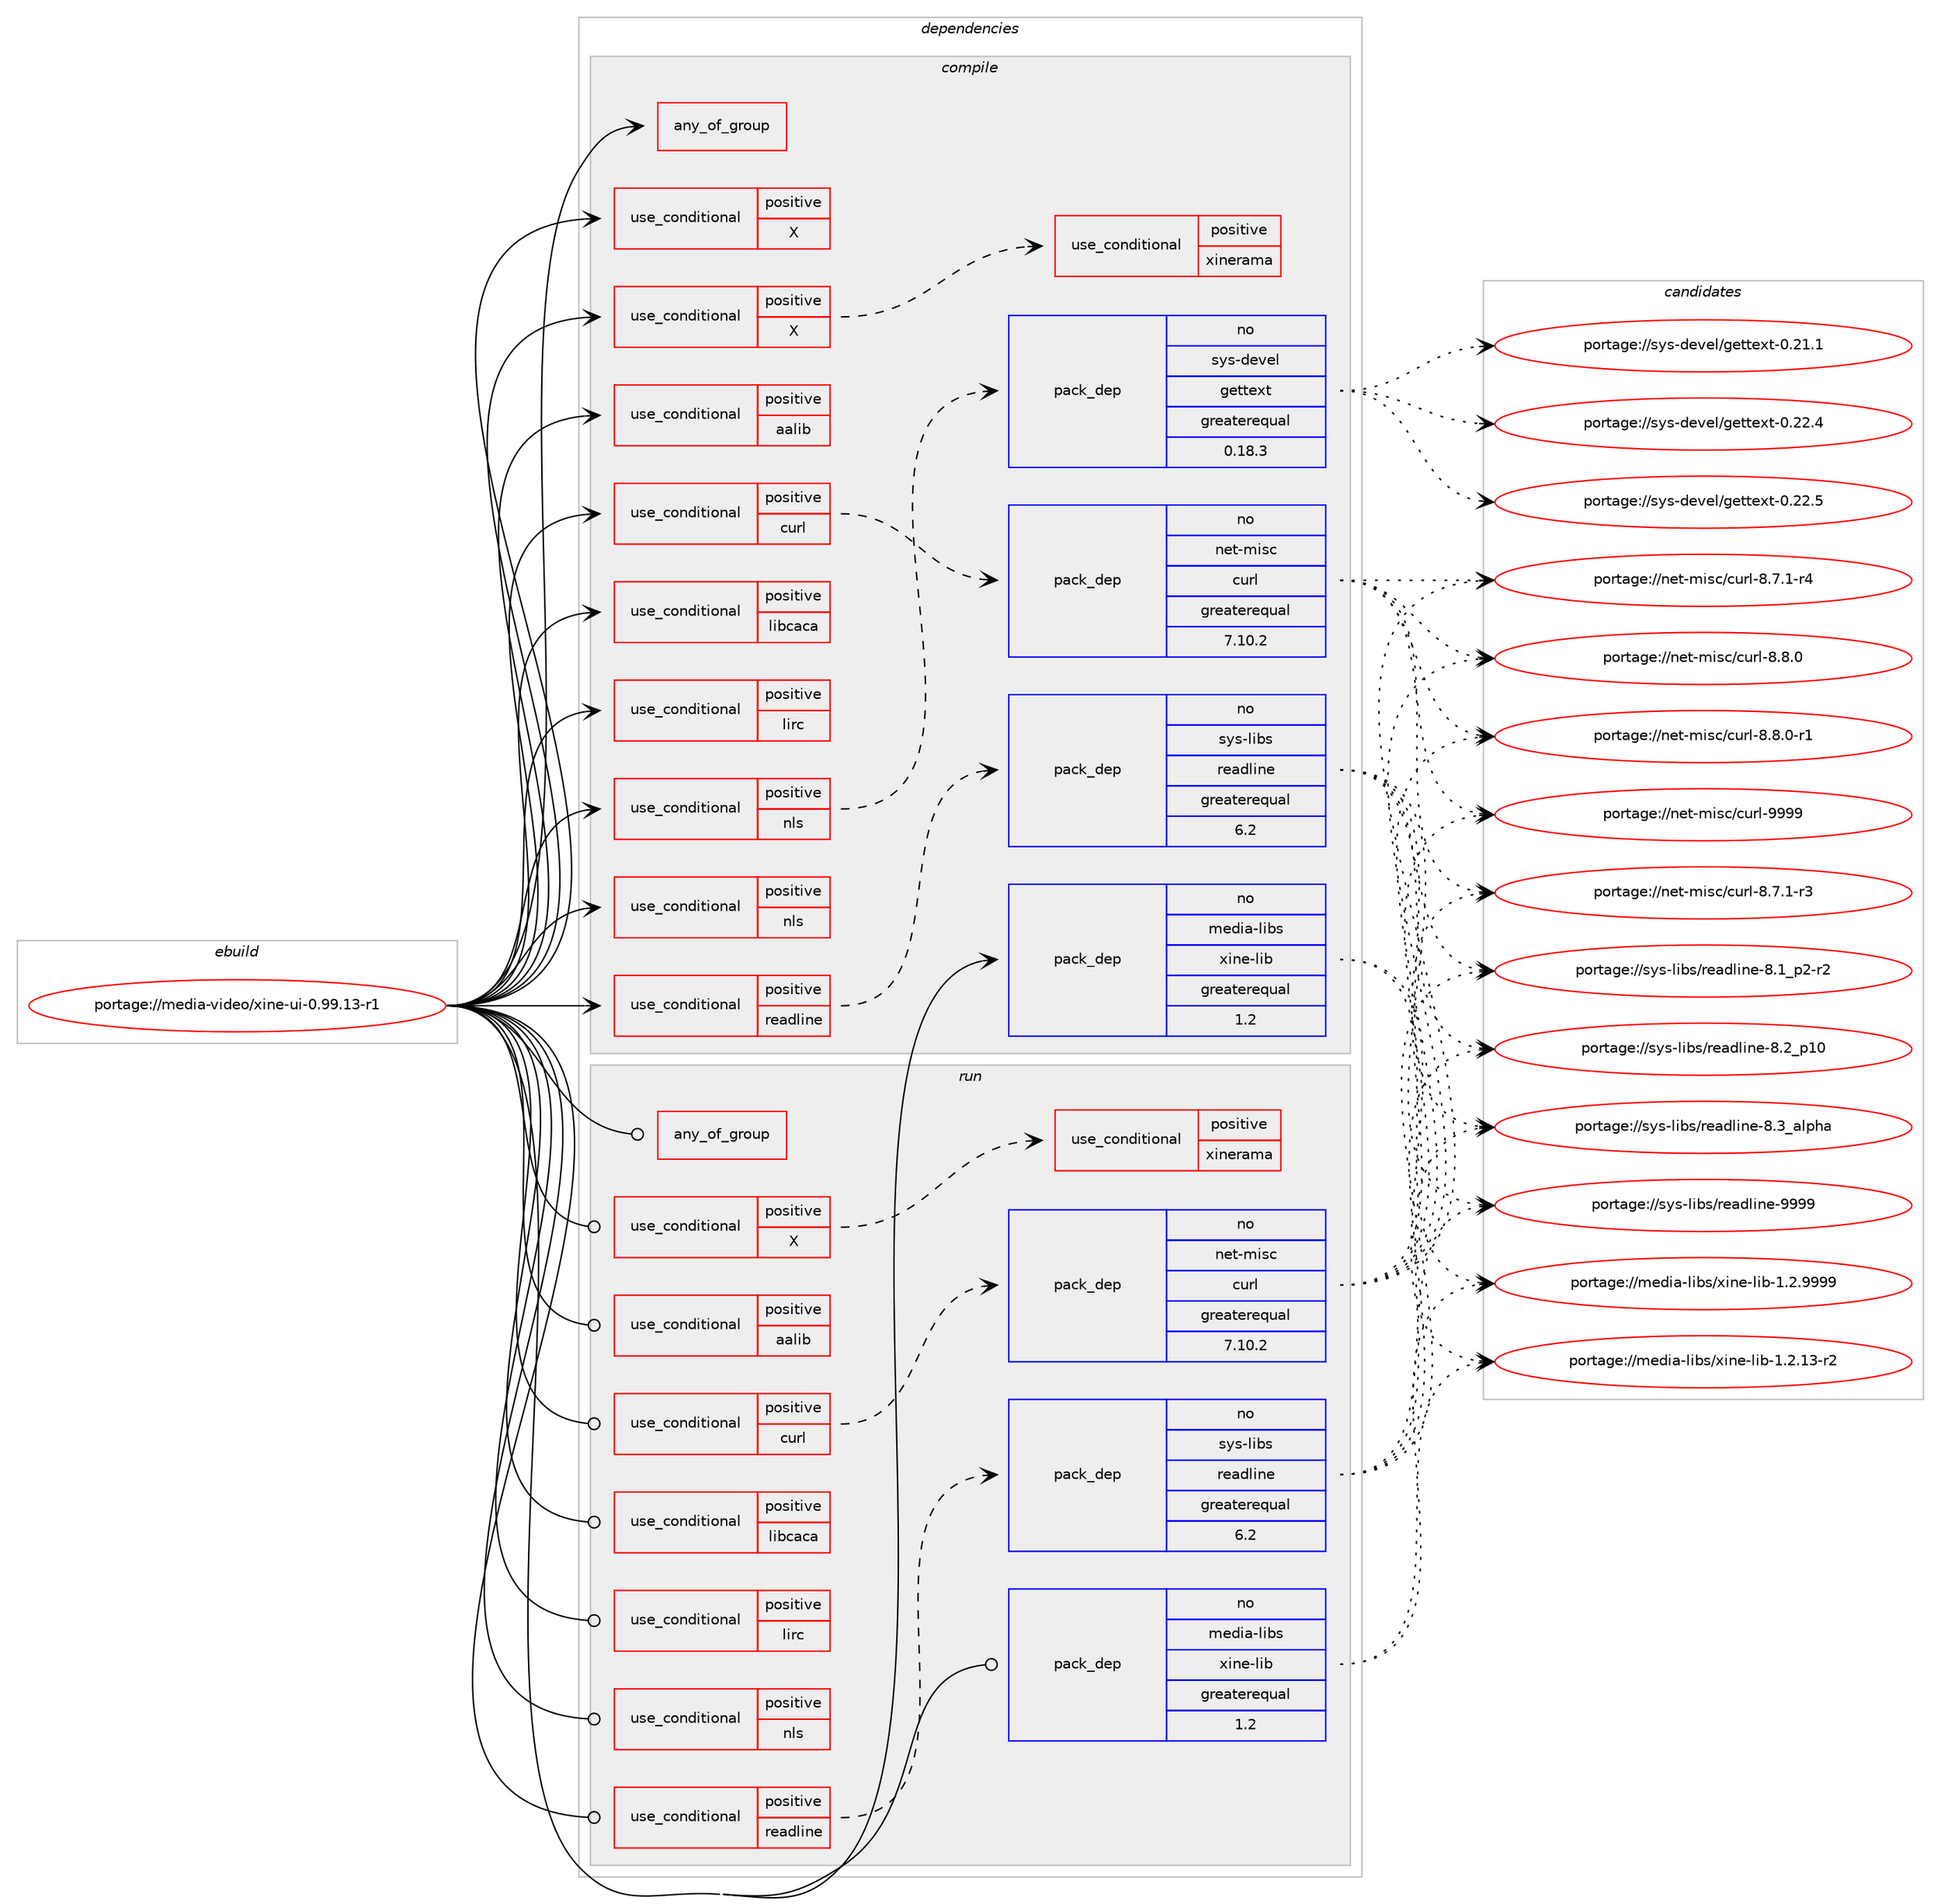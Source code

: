 digraph prolog {

# *************
# Graph options
# *************

newrank=true;
concentrate=true;
compound=true;
graph [rankdir=LR,fontname=Helvetica,fontsize=10,ranksep=1.5];#, ranksep=2.5, nodesep=0.2];
edge  [arrowhead=vee];
node  [fontname=Helvetica,fontsize=10];

# **********
# The ebuild
# **********

subgraph cluster_leftcol {
color=gray;
rank=same;
label=<<i>ebuild</i>>;
id [label="portage://media-video/xine-ui-0.99.13-r1", color=red, width=4, href="../media-video/xine-ui-0.99.13-r1.svg"];
}

# ****************
# The dependencies
# ****************

subgraph cluster_midcol {
color=gray;
label=<<i>dependencies</i>>;
subgraph cluster_compile {
fillcolor="#eeeeee";
style=filled;
label=<<i>compile</i>>;
subgraph any2321 {
dependency173032 [label=<<TABLE BORDER="0" CELLBORDER="1" CELLSPACING="0" CELLPADDING="4"><TR><TD CELLPADDING="10">any_of_group</TD></TR></TABLE>>, shape=none, color=red];# *** BEGIN UNKNOWN DEPENDENCY TYPE (TODO) ***
# dependency173032 -> package_dependency(portage://media-video/xine-ui-0.99.13-r1,install,no,app-arch,tar,none,[,,],[],[])
# *** END UNKNOWN DEPENDENCY TYPE (TODO) ***

# *** BEGIN UNKNOWN DEPENDENCY TYPE (TODO) ***
# dependency173032 -> package_dependency(portage://media-video/xine-ui-0.99.13-r1,install,no,app-arch,libarchive,none,[,,],[],[])
# *** END UNKNOWN DEPENDENCY TYPE (TODO) ***

}
id:e -> dependency173032:w [weight=20,style="solid",arrowhead="vee"];
subgraph cond84442 {
dependency173033 [label=<<TABLE BORDER="0" CELLBORDER="1" CELLSPACING="0" CELLPADDING="4"><TR><TD ROWSPAN="3" CELLPADDING="10">use_conditional</TD></TR><TR><TD>positive</TD></TR><TR><TD>X</TD></TR></TABLE>>, shape=none, color=red];
# *** BEGIN UNKNOWN DEPENDENCY TYPE (TODO) ***
# dependency173033 -> package_dependency(portage://media-video/xine-ui-0.99.13-r1,install,no,x11-base,xorg-proto,none,[,,],[],[])
# *** END UNKNOWN DEPENDENCY TYPE (TODO) ***

# *** BEGIN UNKNOWN DEPENDENCY TYPE (TODO) ***
# dependency173033 -> package_dependency(portage://media-video/xine-ui-0.99.13-r1,install,no,x11-libs,libXt,none,[,,],[],[])
# *** END UNKNOWN DEPENDENCY TYPE (TODO) ***

}
id:e -> dependency173033:w [weight=20,style="solid",arrowhead="vee"];
subgraph cond84443 {
dependency173034 [label=<<TABLE BORDER="0" CELLBORDER="1" CELLSPACING="0" CELLPADDING="4"><TR><TD ROWSPAN="3" CELLPADDING="10">use_conditional</TD></TR><TR><TD>positive</TD></TR><TR><TD>X</TD></TR></TABLE>>, shape=none, color=red];
# *** BEGIN UNKNOWN DEPENDENCY TYPE (TODO) ***
# dependency173034 -> package_dependency(portage://media-video/xine-ui-0.99.13-r1,install,no,x11-libs,libICE,none,[,,],any_same_slot,[])
# *** END UNKNOWN DEPENDENCY TYPE (TODO) ***

# *** BEGIN UNKNOWN DEPENDENCY TYPE (TODO) ***
# dependency173034 -> package_dependency(portage://media-video/xine-ui-0.99.13-r1,install,no,x11-libs,libSM,none,[,,],any_same_slot,[])
# *** END UNKNOWN DEPENDENCY TYPE (TODO) ***

# *** BEGIN UNKNOWN DEPENDENCY TYPE (TODO) ***
# dependency173034 -> package_dependency(portage://media-video/xine-ui-0.99.13-r1,install,no,x11-libs,libX11,none,[,,],any_same_slot,[])
# *** END UNKNOWN DEPENDENCY TYPE (TODO) ***

# *** BEGIN UNKNOWN DEPENDENCY TYPE (TODO) ***
# dependency173034 -> package_dependency(portage://media-video/xine-ui-0.99.13-r1,install,no,x11-libs,libXext,none,[,,],any_same_slot,[])
# *** END UNKNOWN DEPENDENCY TYPE (TODO) ***

# *** BEGIN UNKNOWN DEPENDENCY TYPE (TODO) ***
# dependency173034 -> package_dependency(portage://media-video/xine-ui-0.99.13-r1,install,no,x11-libs,libXft,none,[,,],any_same_slot,[])
# *** END UNKNOWN DEPENDENCY TYPE (TODO) ***

# *** BEGIN UNKNOWN DEPENDENCY TYPE (TODO) ***
# dependency173034 -> package_dependency(portage://media-video/xine-ui-0.99.13-r1,install,no,x11-libs,libXrender,none,[,,],any_same_slot,[])
# *** END UNKNOWN DEPENDENCY TYPE (TODO) ***

# *** BEGIN UNKNOWN DEPENDENCY TYPE (TODO) ***
# dependency173034 -> package_dependency(portage://media-video/xine-ui-0.99.13-r1,install,no,x11-libs,libXScrnSaver,none,[,,],any_same_slot,[])
# *** END UNKNOWN DEPENDENCY TYPE (TODO) ***

# *** BEGIN UNKNOWN DEPENDENCY TYPE (TODO) ***
# dependency173034 -> package_dependency(portage://media-video/xine-ui-0.99.13-r1,install,no,x11-libs,libXtst,none,[,,],any_same_slot,[])
# *** END UNKNOWN DEPENDENCY TYPE (TODO) ***

# *** BEGIN UNKNOWN DEPENDENCY TYPE (TODO) ***
# dependency173034 -> package_dependency(portage://media-video/xine-ui-0.99.13-r1,install,no,x11-libs,libXv,none,[,,],any_same_slot,[])
# *** END UNKNOWN DEPENDENCY TYPE (TODO) ***

# *** BEGIN UNKNOWN DEPENDENCY TYPE (TODO) ***
# dependency173034 -> package_dependency(portage://media-video/xine-ui-0.99.13-r1,install,no,x11-libs,libXxf86vm,none,[,,],any_same_slot,[])
# *** END UNKNOWN DEPENDENCY TYPE (TODO) ***

subgraph cond84444 {
dependency173035 [label=<<TABLE BORDER="0" CELLBORDER="1" CELLSPACING="0" CELLPADDING="4"><TR><TD ROWSPAN="3" CELLPADDING="10">use_conditional</TD></TR><TR><TD>positive</TD></TR><TR><TD>xinerama</TD></TR></TABLE>>, shape=none, color=red];
# *** BEGIN UNKNOWN DEPENDENCY TYPE (TODO) ***
# dependency173035 -> package_dependency(portage://media-video/xine-ui-0.99.13-r1,install,no,x11-libs,libXinerama,none,[,,],any_same_slot,[])
# *** END UNKNOWN DEPENDENCY TYPE (TODO) ***

}
dependency173034:e -> dependency173035:w [weight=20,style="dashed",arrowhead="vee"];
}
id:e -> dependency173034:w [weight=20,style="solid",arrowhead="vee"];
subgraph cond84445 {
dependency173036 [label=<<TABLE BORDER="0" CELLBORDER="1" CELLSPACING="0" CELLPADDING="4"><TR><TD ROWSPAN="3" CELLPADDING="10">use_conditional</TD></TR><TR><TD>positive</TD></TR><TR><TD>aalib</TD></TR></TABLE>>, shape=none, color=red];
# *** BEGIN UNKNOWN DEPENDENCY TYPE (TODO) ***
# dependency173036 -> package_dependency(portage://media-video/xine-ui-0.99.13-r1,install,no,media-libs,aalib,none,[,,],any_same_slot,[])
# *** END UNKNOWN DEPENDENCY TYPE (TODO) ***

}
id:e -> dependency173036:w [weight=20,style="solid",arrowhead="vee"];
subgraph cond84446 {
dependency173037 [label=<<TABLE BORDER="0" CELLBORDER="1" CELLSPACING="0" CELLPADDING="4"><TR><TD ROWSPAN="3" CELLPADDING="10">use_conditional</TD></TR><TR><TD>positive</TD></TR><TR><TD>curl</TD></TR></TABLE>>, shape=none, color=red];
subgraph pack86101 {
dependency173038 [label=<<TABLE BORDER="0" CELLBORDER="1" CELLSPACING="0" CELLPADDING="4" WIDTH="220"><TR><TD ROWSPAN="6" CELLPADDING="30">pack_dep</TD></TR><TR><TD WIDTH="110">no</TD></TR><TR><TD>net-misc</TD></TR><TR><TD>curl</TD></TR><TR><TD>greaterequal</TD></TR><TR><TD>7.10.2</TD></TR></TABLE>>, shape=none, color=blue];
}
dependency173037:e -> dependency173038:w [weight=20,style="dashed",arrowhead="vee"];
}
id:e -> dependency173037:w [weight=20,style="solid",arrowhead="vee"];
subgraph cond84447 {
dependency173039 [label=<<TABLE BORDER="0" CELLBORDER="1" CELLSPACING="0" CELLPADDING="4"><TR><TD ROWSPAN="3" CELLPADDING="10">use_conditional</TD></TR><TR><TD>positive</TD></TR><TR><TD>libcaca</TD></TR></TABLE>>, shape=none, color=red];
# *** BEGIN UNKNOWN DEPENDENCY TYPE (TODO) ***
# dependency173039 -> package_dependency(portage://media-video/xine-ui-0.99.13-r1,install,no,media-libs,libcaca,none,[,,],any_same_slot,[])
# *** END UNKNOWN DEPENDENCY TYPE (TODO) ***

}
id:e -> dependency173039:w [weight=20,style="solid",arrowhead="vee"];
subgraph cond84448 {
dependency173040 [label=<<TABLE BORDER="0" CELLBORDER="1" CELLSPACING="0" CELLPADDING="4"><TR><TD ROWSPAN="3" CELLPADDING="10">use_conditional</TD></TR><TR><TD>positive</TD></TR><TR><TD>lirc</TD></TR></TABLE>>, shape=none, color=red];
# *** BEGIN UNKNOWN DEPENDENCY TYPE (TODO) ***
# dependency173040 -> package_dependency(portage://media-video/xine-ui-0.99.13-r1,install,no,app-misc,lirc,none,[,,],any_same_slot,[])
# *** END UNKNOWN DEPENDENCY TYPE (TODO) ***

}
id:e -> dependency173040:w [weight=20,style="solid",arrowhead="vee"];
subgraph cond84449 {
dependency173041 [label=<<TABLE BORDER="0" CELLBORDER="1" CELLSPACING="0" CELLPADDING="4"><TR><TD ROWSPAN="3" CELLPADDING="10">use_conditional</TD></TR><TR><TD>positive</TD></TR><TR><TD>nls</TD></TR></TABLE>>, shape=none, color=red];
subgraph pack86102 {
dependency173042 [label=<<TABLE BORDER="0" CELLBORDER="1" CELLSPACING="0" CELLPADDING="4" WIDTH="220"><TR><TD ROWSPAN="6" CELLPADDING="30">pack_dep</TD></TR><TR><TD WIDTH="110">no</TD></TR><TR><TD>sys-devel</TD></TR><TR><TD>gettext</TD></TR><TR><TD>greaterequal</TD></TR><TR><TD>0.18.3</TD></TR></TABLE>>, shape=none, color=blue];
}
dependency173041:e -> dependency173042:w [weight=20,style="dashed",arrowhead="vee"];
}
id:e -> dependency173041:w [weight=20,style="solid",arrowhead="vee"];
subgraph cond84450 {
dependency173043 [label=<<TABLE BORDER="0" CELLBORDER="1" CELLSPACING="0" CELLPADDING="4"><TR><TD ROWSPAN="3" CELLPADDING="10">use_conditional</TD></TR><TR><TD>positive</TD></TR><TR><TD>nls</TD></TR></TABLE>>, shape=none, color=red];
# *** BEGIN UNKNOWN DEPENDENCY TYPE (TODO) ***
# dependency173043 -> package_dependency(portage://media-video/xine-ui-0.99.13-r1,install,no,virtual,libintl,none,[,,],[],[])
# *** END UNKNOWN DEPENDENCY TYPE (TODO) ***

}
id:e -> dependency173043:w [weight=20,style="solid",arrowhead="vee"];
subgraph cond84451 {
dependency173044 [label=<<TABLE BORDER="0" CELLBORDER="1" CELLSPACING="0" CELLPADDING="4"><TR><TD ROWSPAN="3" CELLPADDING="10">use_conditional</TD></TR><TR><TD>positive</TD></TR><TR><TD>readline</TD></TR></TABLE>>, shape=none, color=red];
subgraph pack86103 {
dependency173045 [label=<<TABLE BORDER="0" CELLBORDER="1" CELLSPACING="0" CELLPADDING="4" WIDTH="220"><TR><TD ROWSPAN="6" CELLPADDING="30">pack_dep</TD></TR><TR><TD WIDTH="110">no</TD></TR><TR><TD>sys-libs</TD></TR><TR><TD>readline</TD></TR><TR><TD>greaterequal</TD></TR><TR><TD>6.2</TD></TR></TABLE>>, shape=none, color=blue];
}
dependency173044:e -> dependency173045:w [weight=20,style="dashed",arrowhead="vee"];
}
id:e -> dependency173044:w [weight=20,style="solid",arrowhead="vee"];
# *** BEGIN UNKNOWN DEPENDENCY TYPE (TODO) ***
# id -> package_dependency(portage://media-video/xine-ui-0.99.13-r1,install,no,media-libs,libjpeg-turbo,none,[,,],any_same_slot,[])
# *** END UNKNOWN DEPENDENCY TYPE (TODO) ***

# *** BEGIN UNKNOWN DEPENDENCY TYPE (TODO) ***
# id -> package_dependency(portage://media-video/xine-ui-0.99.13-r1,install,no,media-libs,libpng,none,[,,],[slot(0),equal],[])
# *** END UNKNOWN DEPENDENCY TYPE (TODO) ***

subgraph pack86104 {
dependency173046 [label=<<TABLE BORDER="0" CELLBORDER="1" CELLSPACING="0" CELLPADDING="4" WIDTH="220"><TR><TD ROWSPAN="6" CELLPADDING="30">pack_dep</TD></TR><TR><TD WIDTH="110">no</TD></TR><TR><TD>media-libs</TD></TR><TR><TD>xine-lib</TD></TR><TR><TD>greaterequal</TD></TR><TR><TD>1.2</TD></TR></TABLE>>, shape=none, color=blue];
}
id:e -> dependency173046:w [weight=20,style="solid",arrowhead="vee"];
# *** BEGIN UNKNOWN DEPENDENCY TYPE (TODO) ***
# id -> package_dependency(portage://media-video/xine-ui-0.99.13-r1,install,no,virtual,pkgconfig,none,[,,],[],[])
# *** END UNKNOWN DEPENDENCY TYPE (TODO) ***

}
subgraph cluster_compileandrun {
fillcolor="#eeeeee";
style=filled;
label=<<i>compile and run</i>>;
}
subgraph cluster_run {
fillcolor="#eeeeee";
style=filled;
label=<<i>run</i>>;
subgraph any2322 {
dependency173047 [label=<<TABLE BORDER="0" CELLBORDER="1" CELLSPACING="0" CELLPADDING="4"><TR><TD CELLPADDING="10">any_of_group</TD></TR></TABLE>>, shape=none, color=red];# *** BEGIN UNKNOWN DEPENDENCY TYPE (TODO) ***
# dependency173047 -> package_dependency(portage://media-video/xine-ui-0.99.13-r1,run,no,app-arch,tar,none,[,,],[],[])
# *** END UNKNOWN DEPENDENCY TYPE (TODO) ***

# *** BEGIN UNKNOWN DEPENDENCY TYPE (TODO) ***
# dependency173047 -> package_dependency(portage://media-video/xine-ui-0.99.13-r1,run,no,app-arch,libarchive,none,[,,],[],[])
# *** END UNKNOWN DEPENDENCY TYPE (TODO) ***

}
id:e -> dependency173047:w [weight=20,style="solid",arrowhead="odot"];
subgraph cond84452 {
dependency173048 [label=<<TABLE BORDER="0" CELLBORDER="1" CELLSPACING="0" CELLPADDING="4"><TR><TD ROWSPAN="3" CELLPADDING="10">use_conditional</TD></TR><TR><TD>positive</TD></TR><TR><TD>X</TD></TR></TABLE>>, shape=none, color=red];
# *** BEGIN UNKNOWN DEPENDENCY TYPE (TODO) ***
# dependency173048 -> package_dependency(portage://media-video/xine-ui-0.99.13-r1,run,no,x11-libs,libICE,none,[,,],any_same_slot,[])
# *** END UNKNOWN DEPENDENCY TYPE (TODO) ***

# *** BEGIN UNKNOWN DEPENDENCY TYPE (TODO) ***
# dependency173048 -> package_dependency(portage://media-video/xine-ui-0.99.13-r1,run,no,x11-libs,libSM,none,[,,],any_same_slot,[])
# *** END UNKNOWN DEPENDENCY TYPE (TODO) ***

# *** BEGIN UNKNOWN DEPENDENCY TYPE (TODO) ***
# dependency173048 -> package_dependency(portage://media-video/xine-ui-0.99.13-r1,run,no,x11-libs,libX11,none,[,,],any_same_slot,[])
# *** END UNKNOWN DEPENDENCY TYPE (TODO) ***

# *** BEGIN UNKNOWN DEPENDENCY TYPE (TODO) ***
# dependency173048 -> package_dependency(portage://media-video/xine-ui-0.99.13-r1,run,no,x11-libs,libXext,none,[,,],any_same_slot,[])
# *** END UNKNOWN DEPENDENCY TYPE (TODO) ***

# *** BEGIN UNKNOWN DEPENDENCY TYPE (TODO) ***
# dependency173048 -> package_dependency(portage://media-video/xine-ui-0.99.13-r1,run,no,x11-libs,libXft,none,[,,],any_same_slot,[])
# *** END UNKNOWN DEPENDENCY TYPE (TODO) ***

# *** BEGIN UNKNOWN DEPENDENCY TYPE (TODO) ***
# dependency173048 -> package_dependency(portage://media-video/xine-ui-0.99.13-r1,run,no,x11-libs,libXrender,none,[,,],any_same_slot,[])
# *** END UNKNOWN DEPENDENCY TYPE (TODO) ***

# *** BEGIN UNKNOWN DEPENDENCY TYPE (TODO) ***
# dependency173048 -> package_dependency(portage://media-video/xine-ui-0.99.13-r1,run,no,x11-libs,libXScrnSaver,none,[,,],any_same_slot,[])
# *** END UNKNOWN DEPENDENCY TYPE (TODO) ***

# *** BEGIN UNKNOWN DEPENDENCY TYPE (TODO) ***
# dependency173048 -> package_dependency(portage://media-video/xine-ui-0.99.13-r1,run,no,x11-libs,libXtst,none,[,,],any_same_slot,[])
# *** END UNKNOWN DEPENDENCY TYPE (TODO) ***

# *** BEGIN UNKNOWN DEPENDENCY TYPE (TODO) ***
# dependency173048 -> package_dependency(portage://media-video/xine-ui-0.99.13-r1,run,no,x11-libs,libXv,none,[,,],any_same_slot,[])
# *** END UNKNOWN DEPENDENCY TYPE (TODO) ***

# *** BEGIN UNKNOWN DEPENDENCY TYPE (TODO) ***
# dependency173048 -> package_dependency(portage://media-video/xine-ui-0.99.13-r1,run,no,x11-libs,libXxf86vm,none,[,,],any_same_slot,[])
# *** END UNKNOWN DEPENDENCY TYPE (TODO) ***

subgraph cond84453 {
dependency173049 [label=<<TABLE BORDER="0" CELLBORDER="1" CELLSPACING="0" CELLPADDING="4"><TR><TD ROWSPAN="3" CELLPADDING="10">use_conditional</TD></TR><TR><TD>positive</TD></TR><TR><TD>xinerama</TD></TR></TABLE>>, shape=none, color=red];
# *** BEGIN UNKNOWN DEPENDENCY TYPE (TODO) ***
# dependency173049 -> package_dependency(portage://media-video/xine-ui-0.99.13-r1,run,no,x11-libs,libXinerama,none,[,,],any_same_slot,[])
# *** END UNKNOWN DEPENDENCY TYPE (TODO) ***

}
dependency173048:e -> dependency173049:w [weight=20,style="dashed",arrowhead="vee"];
}
id:e -> dependency173048:w [weight=20,style="solid",arrowhead="odot"];
subgraph cond84454 {
dependency173050 [label=<<TABLE BORDER="0" CELLBORDER="1" CELLSPACING="0" CELLPADDING="4"><TR><TD ROWSPAN="3" CELLPADDING="10">use_conditional</TD></TR><TR><TD>positive</TD></TR><TR><TD>aalib</TD></TR></TABLE>>, shape=none, color=red];
# *** BEGIN UNKNOWN DEPENDENCY TYPE (TODO) ***
# dependency173050 -> package_dependency(portage://media-video/xine-ui-0.99.13-r1,run,no,media-libs,aalib,none,[,,],any_same_slot,[])
# *** END UNKNOWN DEPENDENCY TYPE (TODO) ***

}
id:e -> dependency173050:w [weight=20,style="solid",arrowhead="odot"];
subgraph cond84455 {
dependency173051 [label=<<TABLE BORDER="0" CELLBORDER="1" CELLSPACING="0" CELLPADDING="4"><TR><TD ROWSPAN="3" CELLPADDING="10">use_conditional</TD></TR><TR><TD>positive</TD></TR><TR><TD>curl</TD></TR></TABLE>>, shape=none, color=red];
subgraph pack86105 {
dependency173052 [label=<<TABLE BORDER="0" CELLBORDER="1" CELLSPACING="0" CELLPADDING="4" WIDTH="220"><TR><TD ROWSPAN="6" CELLPADDING="30">pack_dep</TD></TR><TR><TD WIDTH="110">no</TD></TR><TR><TD>net-misc</TD></TR><TR><TD>curl</TD></TR><TR><TD>greaterequal</TD></TR><TR><TD>7.10.2</TD></TR></TABLE>>, shape=none, color=blue];
}
dependency173051:e -> dependency173052:w [weight=20,style="dashed",arrowhead="vee"];
}
id:e -> dependency173051:w [weight=20,style="solid",arrowhead="odot"];
subgraph cond84456 {
dependency173053 [label=<<TABLE BORDER="0" CELLBORDER="1" CELLSPACING="0" CELLPADDING="4"><TR><TD ROWSPAN="3" CELLPADDING="10">use_conditional</TD></TR><TR><TD>positive</TD></TR><TR><TD>libcaca</TD></TR></TABLE>>, shape=none, color=red];
# *** BEGIN UNKNOWN DEPENDENCY TYPE (TODO) ***
# dependency173053 -> package_dependency(portage://media-video/xine-ui-0.99.13-r1,run,no,media-libs,libcaca,none,[,,],any_same_slot,[])
# *** END UNKNOWN DEPENDENCY TYPE (TODO) ***

}
id:e -> dependency173053:w [weight=20,style="solid",arrowhead="odot"];
subgraph cond84457 {
dependency173054 [label=<<TABLE BORDER="0" CELLBORDER="1" CELLSPACING="0" CELLPADDING="4"><TR><TD ROWSPAN="3" CELLPADDING="10">use_conditional</TD></TR><TR><TD>positive</TD></TR><TR><TD>lirc</TD></TR></TABLE>>, shape=none, color=red];
# *** BEGIN UNKNOWN DEPENDENCY TYPE (TODO) ***
# dependency173054 -> package_dependency(portage://media-video/xine-ui-0.99.13-r1,run,no,app-misc,lirc,none,[,,],any_same_slot,[])
# *** END UNKNOWN DEPENDENCY TYPE (TODO) ***

}
id:e -> dependency173054:w [weight=20,style="solid",arrowhead="odot"];
subgraph cond84458 {
dependency173055 [label=<<TABLE BORDER="0" CELLBORDER="1" CELLSPACING="0" CELLPADDING="4"><TR><TD ROWSPAN="3" CELLPADDING="10">use_conditional</TD></TR><TR><TD>positive</TD></TR><TR><TD>nls</TD></TR></TABLE>>, shape=none, color=red];
# *** BEGIN UNKNOWN DEPENDENCY TYPE (TODO) ***
# dependency173055 -> package_dependency(portage://media-video/xine-ui-0.99.13-r1,run,no,virtual,libintl,none,[,,],[],[])
# *** END UNKNOWN DEPENDENCY TYPE (TODO) ***

}
id:e -> dependency173055:w [weight=20,style="solid",arrowhead="odot"];
subgraph cond84459 {
dependency173056 [label=<<TABLE BORDER="0" CELLBORDER="1" CELLSPACING="0" CELLPADDING="4"><TR><TD ROWSPAN="3" CELLPADDING="10">use_conditional</TD></TR><TR><TD>positive</TD></TR><TR><TD>readline</TD></TR></TABLE>>, shape=none, color=red];
subgraph pack86106 {
dependency173057 [label=<<TABLE BORDER="0" CELLBORDER="1" CELLSPACING="0" CELLPADDING="4" WIDTH="220"><TR><TD ROWSPAN="6" CELLPADDING="30">pack_dep</TD></TR><TR><TD WIDTH="110">no</TD></TR><TR><TD>sys-libs</TD></TR><TR><TD>readline</TD></TR><TR><TD>greaterequal</TD></TR><TR><TD>6.2</TD></TR></TABLE>>, shape=none, color=blue];
}
dependency173056:e -> dependency173057:w [weight=20,style="dashed",arrowhead="vee"];
}
id:e -> dependency173056:w [weight=20,style="solid",arrowhead="odot"];
# *** BEGIN UNKNOWN DEPENDENCY TYPE (TODO) ***
# id -> package_dependency(portage://media-video/xine-ui-0.99.13-r1,run,no,media-libs,libjpeg-turbo,none,[,,],any_same_slot,[])
# *** END UNKNOWN DEPENDENCY TYPE (TODO) ***

# *** BEGIN UNKNOWN DEPENDENCY TYPE (TODO) ***
# id -> package_dependency(portage://media-video/xine-ui-0.99.13-r1,run,no,media-libs,libpng,none,[,,],[slot(0),equal],[])
# *** END UNKNOWN DEPENDENCY TYPE (TODO) ***

subgraph pack86107 {
dependency173058 [label=<<TABLE BORDER="0" CELLBORDER="1" CELLSPACING="0" CELLPADDING="4" WIDTH="220"><TR><TD ROWSPAN="6" CELLPADDING="30">pack_dep</TD></TR><TR><TD WIDTH="110">no</TD></TR><TR><TD>media-libs</TD></TR><TR><TD>xine-lib</TD></TR><TR><TD>greaterequal</TD></TR><TR><TD>1.2</TD></TR></TABLE>>, shape=none, color=blue];
}
id:e -> dependency173058:w [weight=20,style="solid",arrowhead="odot"];
}
}

# **************
# The candidates
# **************

subgraph cluster_choices {
rank=same;
color=gray;
label=<<i>candidates</i>>;

subgraph choice86101 {
color=black;
nodesep=1;
choice110101116451091051159947991171141084556465546494511451 [label="portage://net-misc/curl-8.7.1-r3", color=red, width=4,href="../net-misc/curl-8.7.1-r3.svg"];
choice110101116451091051159947991171141084556465546494511452 [label="portage://net-misc/curl-8.7.1-r4", color=red, width=4,href="../net-misc/curl-8.7.1-r4.svg"];
choice11010111645109105115994799117114108455646564648 [label="portage://net-misc/curl-8.8.0", color=red, width=4,href="../net-misc/curl-8.8.0.svg"];
choice110101116451091051159947991171141084556465646484511449 [label="portage://net-misc/curl-8.8.0-r1", color=red, width=4,href="../net-misc/curl-8.8.0-r1.svg"];
choice110101116451091051159947991171141084557575757 [label="portage://net-misc/curl-9999", color=red, width=4,href="../net-misc/curl-9999.svg"];
dependency173038:e -> choice110101116451091051159947991171141084556465546494511451:w [style=dotted,weight="100"];
dependency173038:e -> choice110101116451091051159947991171141084556465546494511452:w [style=dotted,weight="100"];
dependency173038:e -> choice11010111645109105115994799117114108455646564648:w [style=dotted,weight="100"];
dependency173038:e -> choice110101116451091051159947991171141084556465646484511449:w [style=dotted,weight="100"];
dependency173038:e -> choice110101116451091051159947991171141084557575757:w [style=dotted,weight="100"];
}
subgraph choice86102 {
color=black;
nodesep=1;
choice115121115451001011181011084710310111611610112011645484650494649 [label="portage://sys-devel/gettext-0.21.1", color=red, width=4,href="../sys-devel/gettext-0.21.1.svg"];
choice115121115451001011181011084710310111611610112011645484650504652 [label="portage://sys-devel/gettext-0.22.4", color=red, width=4,href="../sys-devel/gettext-0.22.4.svg"];
choice115121115451001011181011084710310111611610112011645484650504653 [label="portage://sys-devel/gettext-0.22.5", color=red, width=4,href="../sys-devel/gettext-0.22.5.svg"];
dependency173042:e -> choice115121115451001011181011084710310111611610112011645484650494649:w [style=dotted,weight="100"];
dependency173042:e -> choice115121115451001011181011084710310111611610112011645484650504652:w [style=dotted,weight="100"];
dependency173042:e -> choice115121115451001011181011084710310111611610112011645484650504653:w [style=dotted,weight="100"];
}
subgraph choice86103 {
color=black;
nodesep=1;
choice115121115451081059811547114101971001081051101014556464995112504511450 [label="portage://sys-libs/readline-8.1_p2-r2", color=red, width=4,href="../sys-libs/readline-8.1_p2-r2.svg"];
choice1151211154510810598115471141019710010810511010145564650951124948 [label="portage://sys-libs/readline-8.2_p10", color=red, width=4,href="../sys-libs/readline-8.2_p10.svg"];
choice1151211154510810598115471141019710010810511010145564651959710811210497 [label="portage://sys-libs/readline-8.3_alpha", color=red, width=4,href="../sys-libs/readline-8.3_alpha.svg"];
choice115121115451081059811547114101971001081051101014557575757 [label="portage://sys-libs/readline-9999", color=red, width=4,href="../sys-libs/readline-9999.svg"];
dependency173045:e -> choice115121115451081059811547114101971001081051101014556464995112504511450:w [style=dotted,weight="100"];
dependency173045:e -> choice1151211154510810598115471141019710010810511010145564650951124948:w [style=dotted,weight="100"];
dependency173045:e -> choice1151211154510810598115471141019710010810511010145564651959710811210497:w [style=dotted,weight="100"];
dependency173045:e -> choice115121115451081059811547114101971001081051101014557575757:w [style=dotted,weight="100"];
}
subgraph choice86104 {
color=black;
nodesep=1;
choice109101100105974510810598115471201051101014510810598454946504649514511450 [label="portage://media-libs/xine-lib-1.2.13-r2", color=red, width=4,href="../media-libs/xine-lib-1.2.13-r2.svg"];
choice109101100105974510810598115471201051101014510810598454946504657575757 [label="portage://media-libs/xine-lib-1.2.9999", color=red, width=4,href="../media-libs/xine-lib-1.2.9999.svg"];
dependency173046:e -> choice109101100105974510810598115471201051101014510810598454946504649514511450:w [style=dotted,weight="100"];
dependency173046:e -> choice109101100105974510810598115471201051101014510810598454946504657575757:w [style=dotted,weight="100"];
}
subgraph choice86105 {
color=black;
nodesep=1;
choice110101116451091051159947991171141084556465546494511451 [label="portage://net-misc/curl-8.7.1-r3", color=red, width=4,href="../net-misc/curl-8.7.1-r3.svg"];
choice110101116451091051159947991171141084556465546494511452 [label="portage://net-misc/curl-8.7.1-r4", color=red, width=4,href="../net-misc/curl-8.7.1-r4.svg"];
choice11010111645109105115994799117114108455646564648 [label="portage://net-misc/curl-8.8.0", color=red, width=4,href="../net-misc/curl-8.8.0.svg"];
choice110101116451091051159947991171141084556465646484511449 [label="portage://net-misc/curl-8.8.0-r1", color=red, width=4,href="../net-misc/curl-8.8.0-r1.svg"];
choice110101116451091051159947991171141084557575757 [label="portage://net-misc/curl-9999", color=red, width=4,href="../net-misc/curl-9999.svg"];
dependency173052:e -> choice110101116451091051159947991171141084556465546494511451:w [style=dotted,weight="100"];
dependency173052:e -> choice110101116451091051159947991171141084556465546494511452:w [style=dotted,weight="100"];
dependency173052:e -> choice11010111645109105115994799117114108455646564648:w [style=dotted,weight="100"];
dependency173052:e -> choice110101116451091051159947991171141084556465646484511449:w [style=dotted,weight="100"];
dependency173052:e -> choice110101116451091051159947991171141084557575757:w [style=dotted,weight="100"];
}
subgraph choice86106 {
color=black;
nodesep=1;
choice115121115451081059811547114101971001081051101014556464995112504511450 [label="portage://sys-libs/readline-8.1_p2-r2", color=red, width=4,href="../sys-libs/readline-8.1_p2-r2.svg"];
choice1151211154510810598115471141019710010810511010145564650951124948 [label="portage://sys-libs/readline-8.2_p10", color=red, width=4,href="../sys-libs/readline-8.2_p10.svg"];
choice1151211154510810598115471141019710010810511010145564651959710811210497 [label="portage://sys-libs/readline-8.3_alpha", color=red, width=4,href="../sys-libs/readline-8.3_alpha.svg"];
choice115121115451081059811547114101971001081051101014557575757 [label="portage://sys-libs/readline-9999", color=red, width=4,href="../sys-libs/readline-9999.svg"];
dependency173057:e -> choice115121115451081059811547114101971001081051101014556464995112504511450:w [style=dotted,weight="100"];
dependency173057:e -> choice1151211154510810598115471141019710010810511010145564650951124948:w [style=dotted,weight="100"];
dependency173057:e -> choice1151211154510810598115471141019710010810511010145564651959710811210497:w [style=dotted,weight="100"];
dependency173057:e -> choice115121115451081059811547114101971001081051101014557575757:w [style=dotted,weight="100"];
}
subgraph choice86107 {
color=black;
nodesep=1;
choice109101100105974510810598115471201051101014510810598454946504649514511450 [label="portage://media-libs/xine-lib-1.2.13-r2", color=red, width=4,href="../media-libs/xine-lib-1.2.13-r2.svg"];
choice109101100105974510810598115471201051101014510810598454946504657575757 [label="portage://media-libs/xine-lib-1.2.9999", color=red, width=4,href="../media-libs/xine-lib-1.2.9999.svg"];
dependency173058:e -> choice109101100105974510810598115471201051101014510810598454946504649514511450:w [style=dotted,weight="100"];
dependency173058:e -> choice109101100105974510810598115471201051101014510810598454946504657575757:w [style=dotted,weight="100"];
}
}

}
